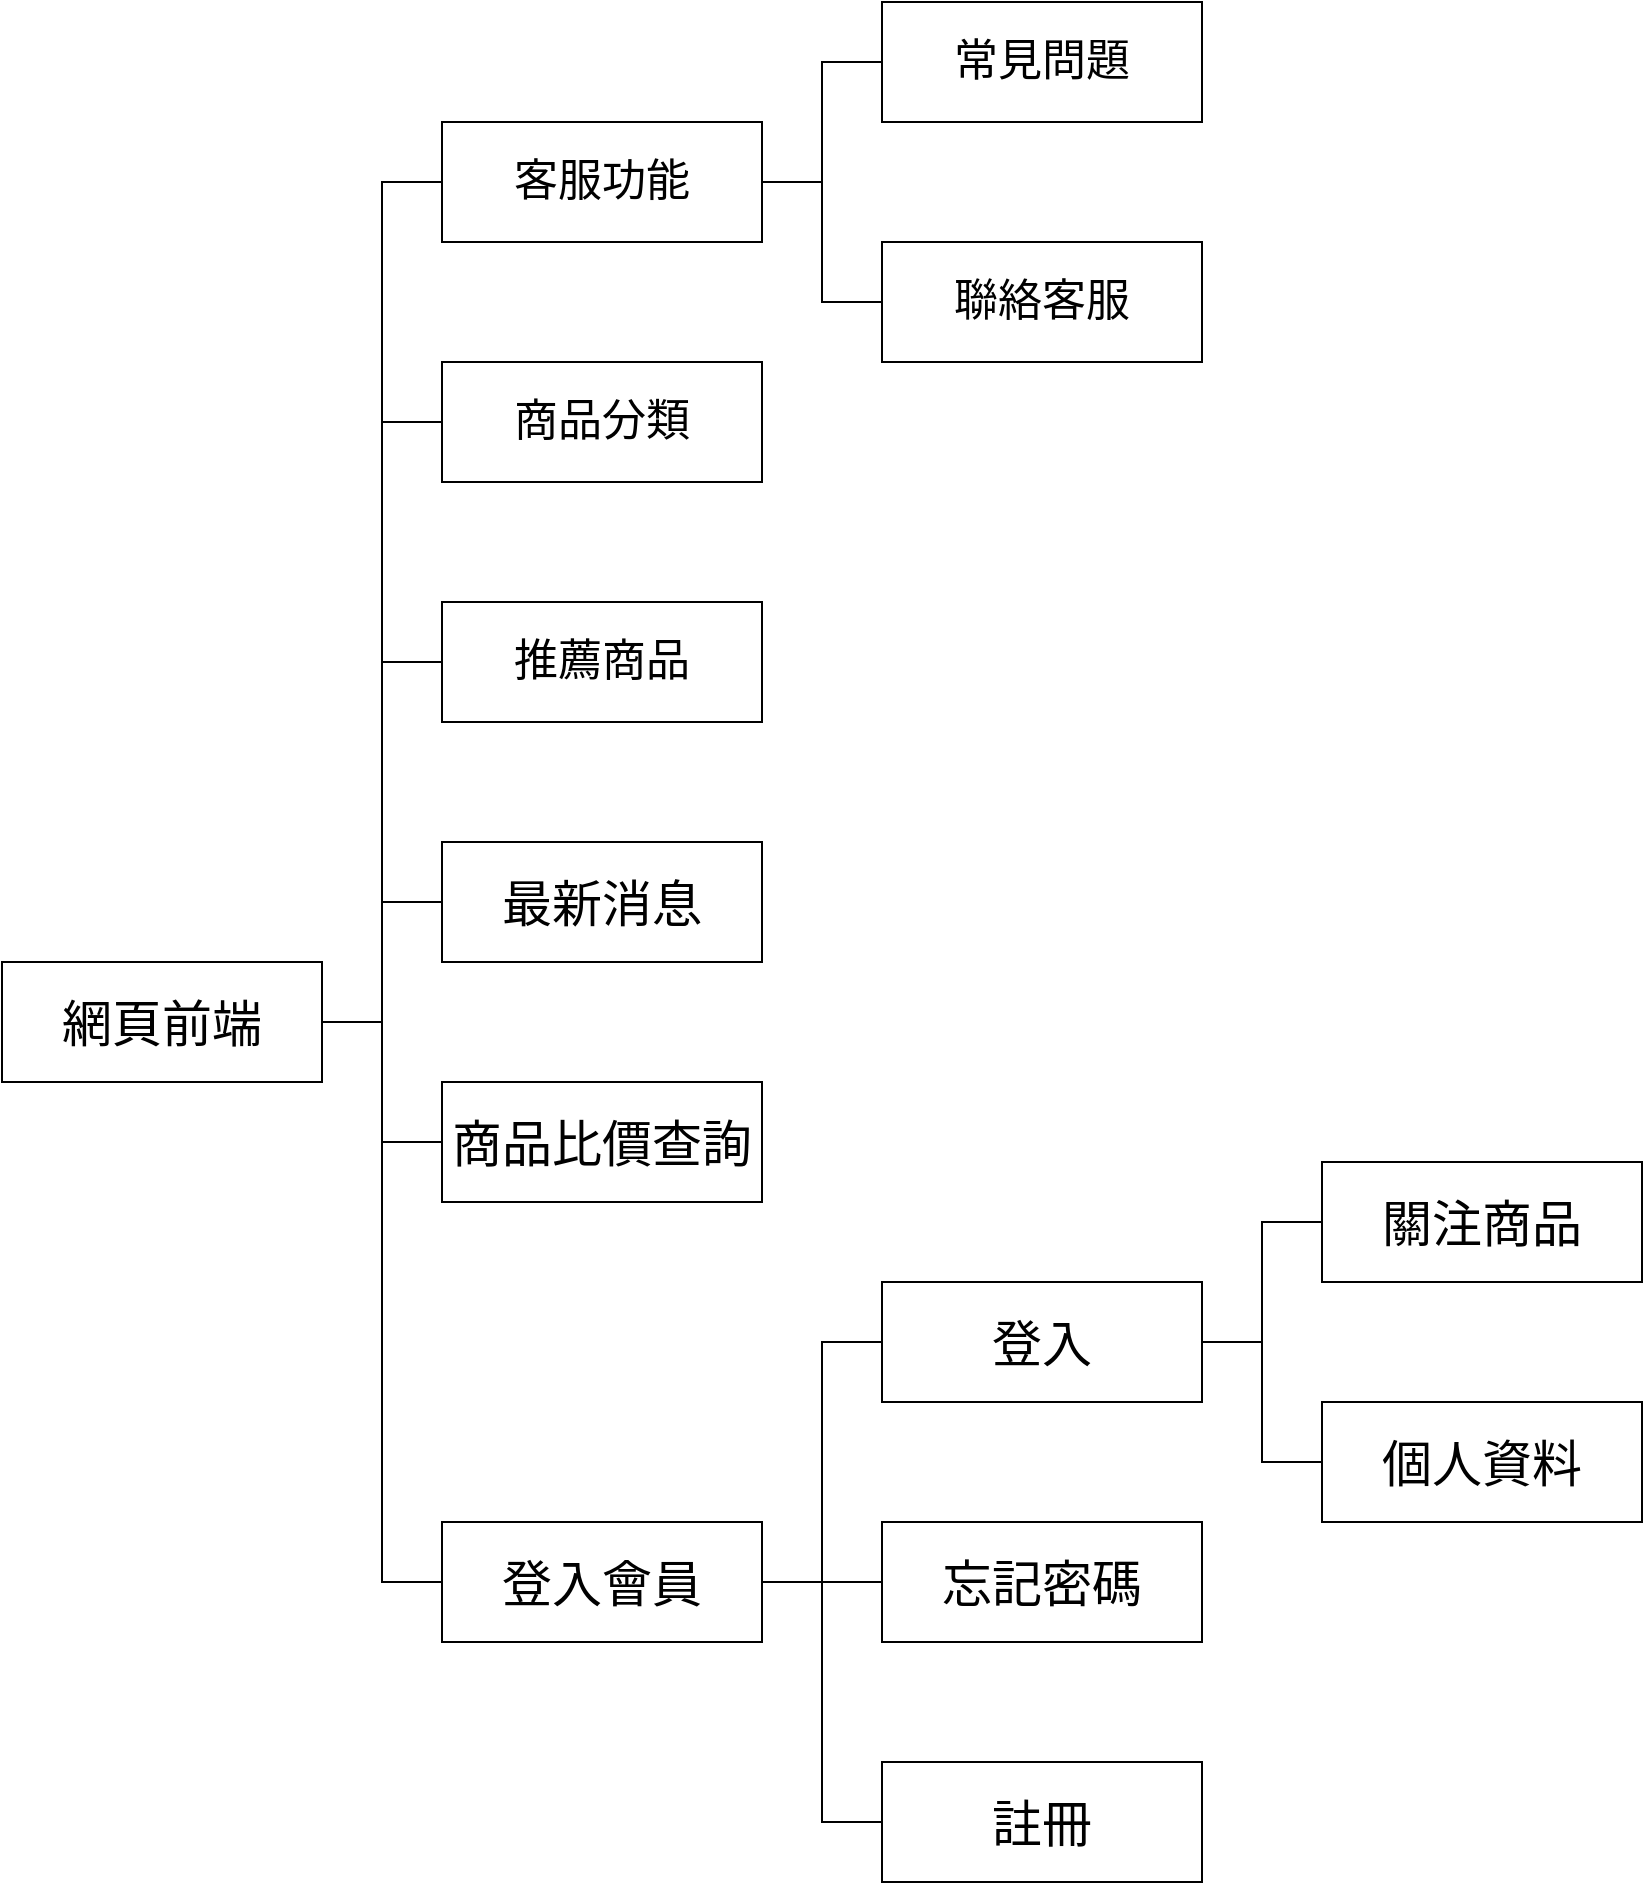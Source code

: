 <mxfile version="21.3.0" type="device">
  <diagram name="Page-1" id="9XgkxOPJ1Qg5XAVmzLsE">
    <mxGraphModel dx="1434" dy="712" grid="1" gridSize="10" guides="1" tooltips="1" connect="1" arrows="1" fold="1" page="1" pageScale="1" pageWidth="827" pageHeight="1169" math="0" shadow="0">
      <root>
        <mxCell id="0" />
        <mxCell id="1" parent="0" />
        <mxCell id="hT5lLDMfbxwhep1I10k3-19" style="edgeStyle=orthogonalEdgeStyle;rounded=0;orthogonalLoop=1;jettySize=auto;html=1;entryX=0;entryY=0.5;entryDx=0;entryDy=0;endArrow=none;endFill=0;" parent="1" source="hT5lLDMfbxwhep1I10k3-1" target="hT5lLDMfbxwhep1I10k3-7" edge="1">
          <mxGeometry relative="1" as="geometry" />
        </mxCell>
        <mxCell id="hT5lLDMfbxwhep1I10k3-20" style="edgeStyle=orthogonalEdgeStyle;rounded=0;orthogonalLoop=1;jettySize=auto;html=1;exitX=1;exitY=0.5;exitDx=0;exitDy=0;entryX=0;entryY=0.5;entryDx=0;entryDy=0;endArrow=none;endFill=0;" parent="1" source="hT5lLDMfbxwhep1I10k3-1" target="hT5lLDMfbxwhep1I10k3-5" edge="1">
          <mxGeometry relative="1" as="geometry" />
        </mxCell>
        <mxCell id="hT5lLDMfbxwhep1I10k3-21" style="edgeStyle=orthogonalEdgeStyle;rounded=0;orthogonalLoop=1;jettySize=auto;html=1;entryX=0;entryY=0.5;entryDx=0;entryDy=0;endArrow=none;endFill=0;" parent="1" source="hT5lLDMfbxwhep1I10k3-1" target="hT5lLDMfbxwhep1I10k3-3" edge="1">
          <mxGeometry relative="1" as="geometry" />
        </mxCell>
        <mxCell id="hT5lLDMfbxwhep1I10k3-22" style="edgeStyle=orthogonalEdgeStyle;rounded=0;orthogonalLoop=1;jettySize=auto;html=1;entryX=0;entryY=0.5;entryDx=0;entryDy=0;endArrow=none;endFill=0;" parent="1" source="hT5lLDMfbxwhep1I10k3-1" target="hT5lLDMfbxwhep1I10k3-2" edge="1">
          <mxGeometry relative="1" as="geometry" />
        </mxCell>
        <mxCell id="hT5lLDMfbxwhep1I10k3-29" style="edgeStyle=orthogonalEdgeStyle;rounded=0;orthogonalLoop=1;jettySize=auto;html=1;entryX=0;entryY=0.5;entryDx=0;entryDy=0;endArrow=none;endFill=0;" parent="1" source="hT5lLDMfbxwhep1I10k3-1" target="hT5lLDMfbxwhep1I10k3-28" edge="1">
          <mxGeometry relative="1" as="geometry" />
        </mxCell>
        <mxCell id="gK1wk4VM1WQaiedECMDs-6" style="edgeStyle=orthogonalEdgeStyle;rounded=0;orthogonalLoop=1;jettySize=auto;html=1;entryX=0;entryY=0.5;entryDx=0;entryDy=0;endArrow=none;endFill=0;" edge="1" parent="1" source="hT5lLDMfbxwhep1I10k3-1" target="gK1wk4VM1WQaiedECMDs-1">
          <mxGeometry relative="1" as="geometry" />
        </mxCell>
        <mxCell id="hT5lLDMfbxwhep1I10k3-1" value="&lt;font style=&quot;font-size: 25px;&quot;&gt;網頁前端&lt;/font&gt;" style="rounded=0;whiteSpace=wrap;html=1;direction=east;" parent="1" vertex="1">
          <mxGeometry y="570" width="160" height="60" as="geometry" />
        </mxCell>
        <mxCell id="hT5lLDMfbxwhep1I10k3-23" style="edgeStyle=orthogonalEdgeStyle;rounded=0;orthogonalLoop=1;jettySize=auto;html=1;entryX=0;entryY=0.5;entryDx=0;entryDy=0;endArrow=none;endFill=0;" parent="1" source="hT5lLDMfbxwhep1I10k3-2" target="hT5lLDMfbxwhep1I10k3-16" edge="1">
          <mxGeometry relative="1" as="geometry" />
        </mxCell>
        <mxCell id="hT5lLDMfbxwhep1I10k3-24" style="edgeStyle=orthogonalEdgeStyle;rounded=0;orthogonalLoop=1;jettySize=auto;html=1;entryX=0;entryY=0.5;entryDx=0;entryDy=0;endArrow=none;endFill=0;" parent="1" source="hT5lLDMfbxwhep1I10k3-2" target="hT5lLDMfbxwhep1I10k3-17" edge="1">
          <mxGeometry relative="1" as="geometry" />
        </mxCell>
        <mxCell id="hT5lLDMfbxwhep1I10k3-25" style="edgeStyle=orthogonalEdgeStyle;rounded=0;orthogonalLoop=1;jettySize=auto;html=1;entryX=0;entryY=0.5;entryDx=0;entryDy=0;endArrow=none;endFill=0;" parent="1" source="hT5lLDMfbxwhep1I10k3-2" target="hT5lLDMfbxwhep1I10k3-18" edge="1">
          <mxGeometry relative="1" as="geometry" />
        </mxCell>
        <mxCell id="hT5lLDMfbxwhep1I10k3-2" value="&lt;font style=&quot;font-size: 25px;&quot;&gt;登入會員&lt;/font&gt;" style="rounded=0;whiteSpace=wrap;html=1;" parent="1" vertex="1">
          <mxGeometry x="220" y="850" width="160" height="60" as="geometry" />
        </mxCell>
        <mxCell id="hT5lLDMfbxwhep1I10k3-3" value="&lt;font style=&quot;font-size: 25px;&quot;&gt;商品比價查詢&lt;/font&gt;" style="rounded=0;whiteSpace=wrap;html=1;" parent="1" vertex="1">
          <mxGeometry x="220" y="630" width="160" height="60" as="geometry" />
        </mxCell>
        <mxCell id="hT5lLDMfbxwhep1I10k3-5" value="&lt;font style=&quot;font-size: 25px;&quot;&gt;最新消息&lt;/font&gt;" style="rounded=0;whiteSpace=wrap;html=1;" parent="1" vertex="1">
          <mxGeometry x="220" y="510" width="160" height="60" as="geometry" />
        </mxCell>
        <mxCell id="hT5lLDMfbxwhep1I10k3-6" value="&lt;font style=&quot;font-size: 25px;&quot;&gt;個人資料&lt;/font&gt;" style="rounded=0;whiteSpace=wrap;html=1;" parent="1" vertex="1">
          <mxGeometry x="660" y="790" width="160" height="60" as="geometry" />
        </mxCell>
        <mxCell id="hT5lLDMfbxwhep1I10k3-7" value="&lt;font style=&quot;font-size: 22px;&quot;&gt;推薦商品&lt;/font&gt;" style="rounded=0;whiteSpace=wrap;html=1;" parent="1" vertex="1">
          <mxGeometry x="220" y="390" width="160" height="60" as="geometry" />
        </mxCell>
        <mxCell id="hT5lLDMfbxwhep1I10k3-8" value="&lt;font style=&quot;font-size: 25px;&quot;&gt;關注商品&lt;/font&gt;" style="rounded=0;whiteSpace=wrap;html=1;" parent="1" vertex="1">
          <mxGeometry x="660" y="670" width="160" height="60" as="geometry" />
        </mxCell>
        <mxCell id="hT5lLDMfbxwhep1I10k3-26" style="edgeStyle=orthogonalEdgeStyle;rounded=0;orthogonalLoop=1;jettySize=auto;html=1;endArrow=none;endFill=0;" parent="1" source="hT5lLDMfbxwhep1I10k3-16" target="hT5lLDMfbxwhep1I10k3-8" edge="1">
          <mxGeometry relative="1" as="geometry" />
        </mxCell>
        <mxCell id="hT5lLDMfbxwhep1I10k3-27" style="edgeStyle=orthogonalEdgeStyle;rounded=0;orthogonalLoop=1;jettySize=auto;html=1;entryX=0;entryY=0.5;entryDx=0;entryDy=0;endArrow=none;endFill=0;" parent="1" source="hT5lLDMfbxwhep1I10k3-16" target="hT5lLDMfbxwhep1I10k3-6" edge="1">
          <mxGeometry relative="1" as="geometry" />
        </mxCell>
        <mxCell id="hT5lLDMfbxwhep1I10k3-16" value="&lt;font style=&quot;font-size: 25px;&quot;&gt;登入&lt;/font&gt;" style="rounded=0;whiteSpace=wrap;html=1;" parent="1" vertex="1">
          <mxGeometry x="440" y="730" width="160" height="60" as="geometry" />
        </mxCell>
        <mxCell id="hT5lLDMfbxwhep1I10k3-17" value="&lt;font style=&quot;font-size: 25px;&quot;&gt;忘記密碼&lt;/font&gt;" style="rounded=0;whiteSpace=wrap;html=1;" parent="1" vertex="1">
          <mxGeometry x="440" y="850" width="160" height="60" as="geometry" />
        </mxCell>
        <mxCell id="hT5lLDMfbxwhep1I10k3-18" value="&lt;font style=&quot;font-size: 25px;&quot;&gt;註冊&lt;/font&gt;" style="rounded=0;whiteSpace=wrap;html=1;" parent="1" vertex="1">
          <mxGeometry x="440" y="970" width="160" height="60" as="geometry" />
        </mxCell>
        <mxCell id="hT5lLDMfbxwhep1I10k3-28" value="&lt;font style=&quot;font-size: 22px;&quot;&gt;商品分類&lt;/font&gt;" style="rounded=0;whiteSpace=wrap;html=1;" parent="1" vertex="1">
          <mxGeometry x="220" y="270" width="160" height="60" as="geometry" />
        </mxCell>
        <mxCell id="gK1wk4VM1WQaiedECMDs-4" style="edgeStyle=orthogonalEdgeStyle;rounded=0;orthogonalLoop=1;jettySize=auto;html=1;entryX=0;entryY=0.5;entryDx=0;entryDy=0;endArrow=none;endFill=0;" edge="1" parent="1" source="gK1wk4VM1WQaiedECMDs-1" target="gK1wk4VM1WQaiedECMDs-2">
          <mxGeometry relative="1" as="geometry" />
        </mxCell>
        <mxCell id="gK1wk4VM1WQaiedECMDs-5" style="edgeStyle=orthogonalEdgeStyle;rounded=0;orthogonalLoop=1;jettySize=auto;html=1;entryX=0;entryY=0.5;entryDx=0;entryDy=0;endArrow=none;endFill=0;" edge="1" parent="1" source="gK1wk4VM1WQaiedECMDs-1" target="gK1wk4VM1WQaiedECMDs-3">
          <mxGeometry relative="1" as="geometry" />
        </mxCell>
        <mxCell id="gK1wk4VM1WQaiedECMDs-1" value="&lt;font style=&quot;font-size: 22px;&quot;&gt;客服功能&lt;/font&gt;" style="rounded=0;whiteSpace=wrap;html=1;" vertex="1" parent="1">
          <mxGeometry x="220" y="150" width="160" height="60" as="geometry" />
        </mxCell>
        <mxCell id="gK1wk4VM1WQaiedECMDs-2" value="&lt;font style=&quot;font-size: 22px;&quot;&gt;常見問題&lt;/font&gt;" style="rounded=0;whiteSpace=wrap;html=1;" vertex="1" parent="1">
          <mxGeometry x="440" y="90" width="160" height="60" as="geometry" />
        </mxCell>
        <mxCell id="gK1wk4VM1WQaiedECMDs-3" value="&lt;font style=&quot;font-size: 22px;&quot;&gt;聯絡客服&lt;/font&gt;" style="rounded=0;whiteSpace=wrap;html=1;" vertex="1" parent="1">
          <mxGeometry x="440" y="210" width="160" height="60" as="geometry" />
        </mxCell>
      </root>
    </mxGraphModel>
  </diagram>
</mxfile>
